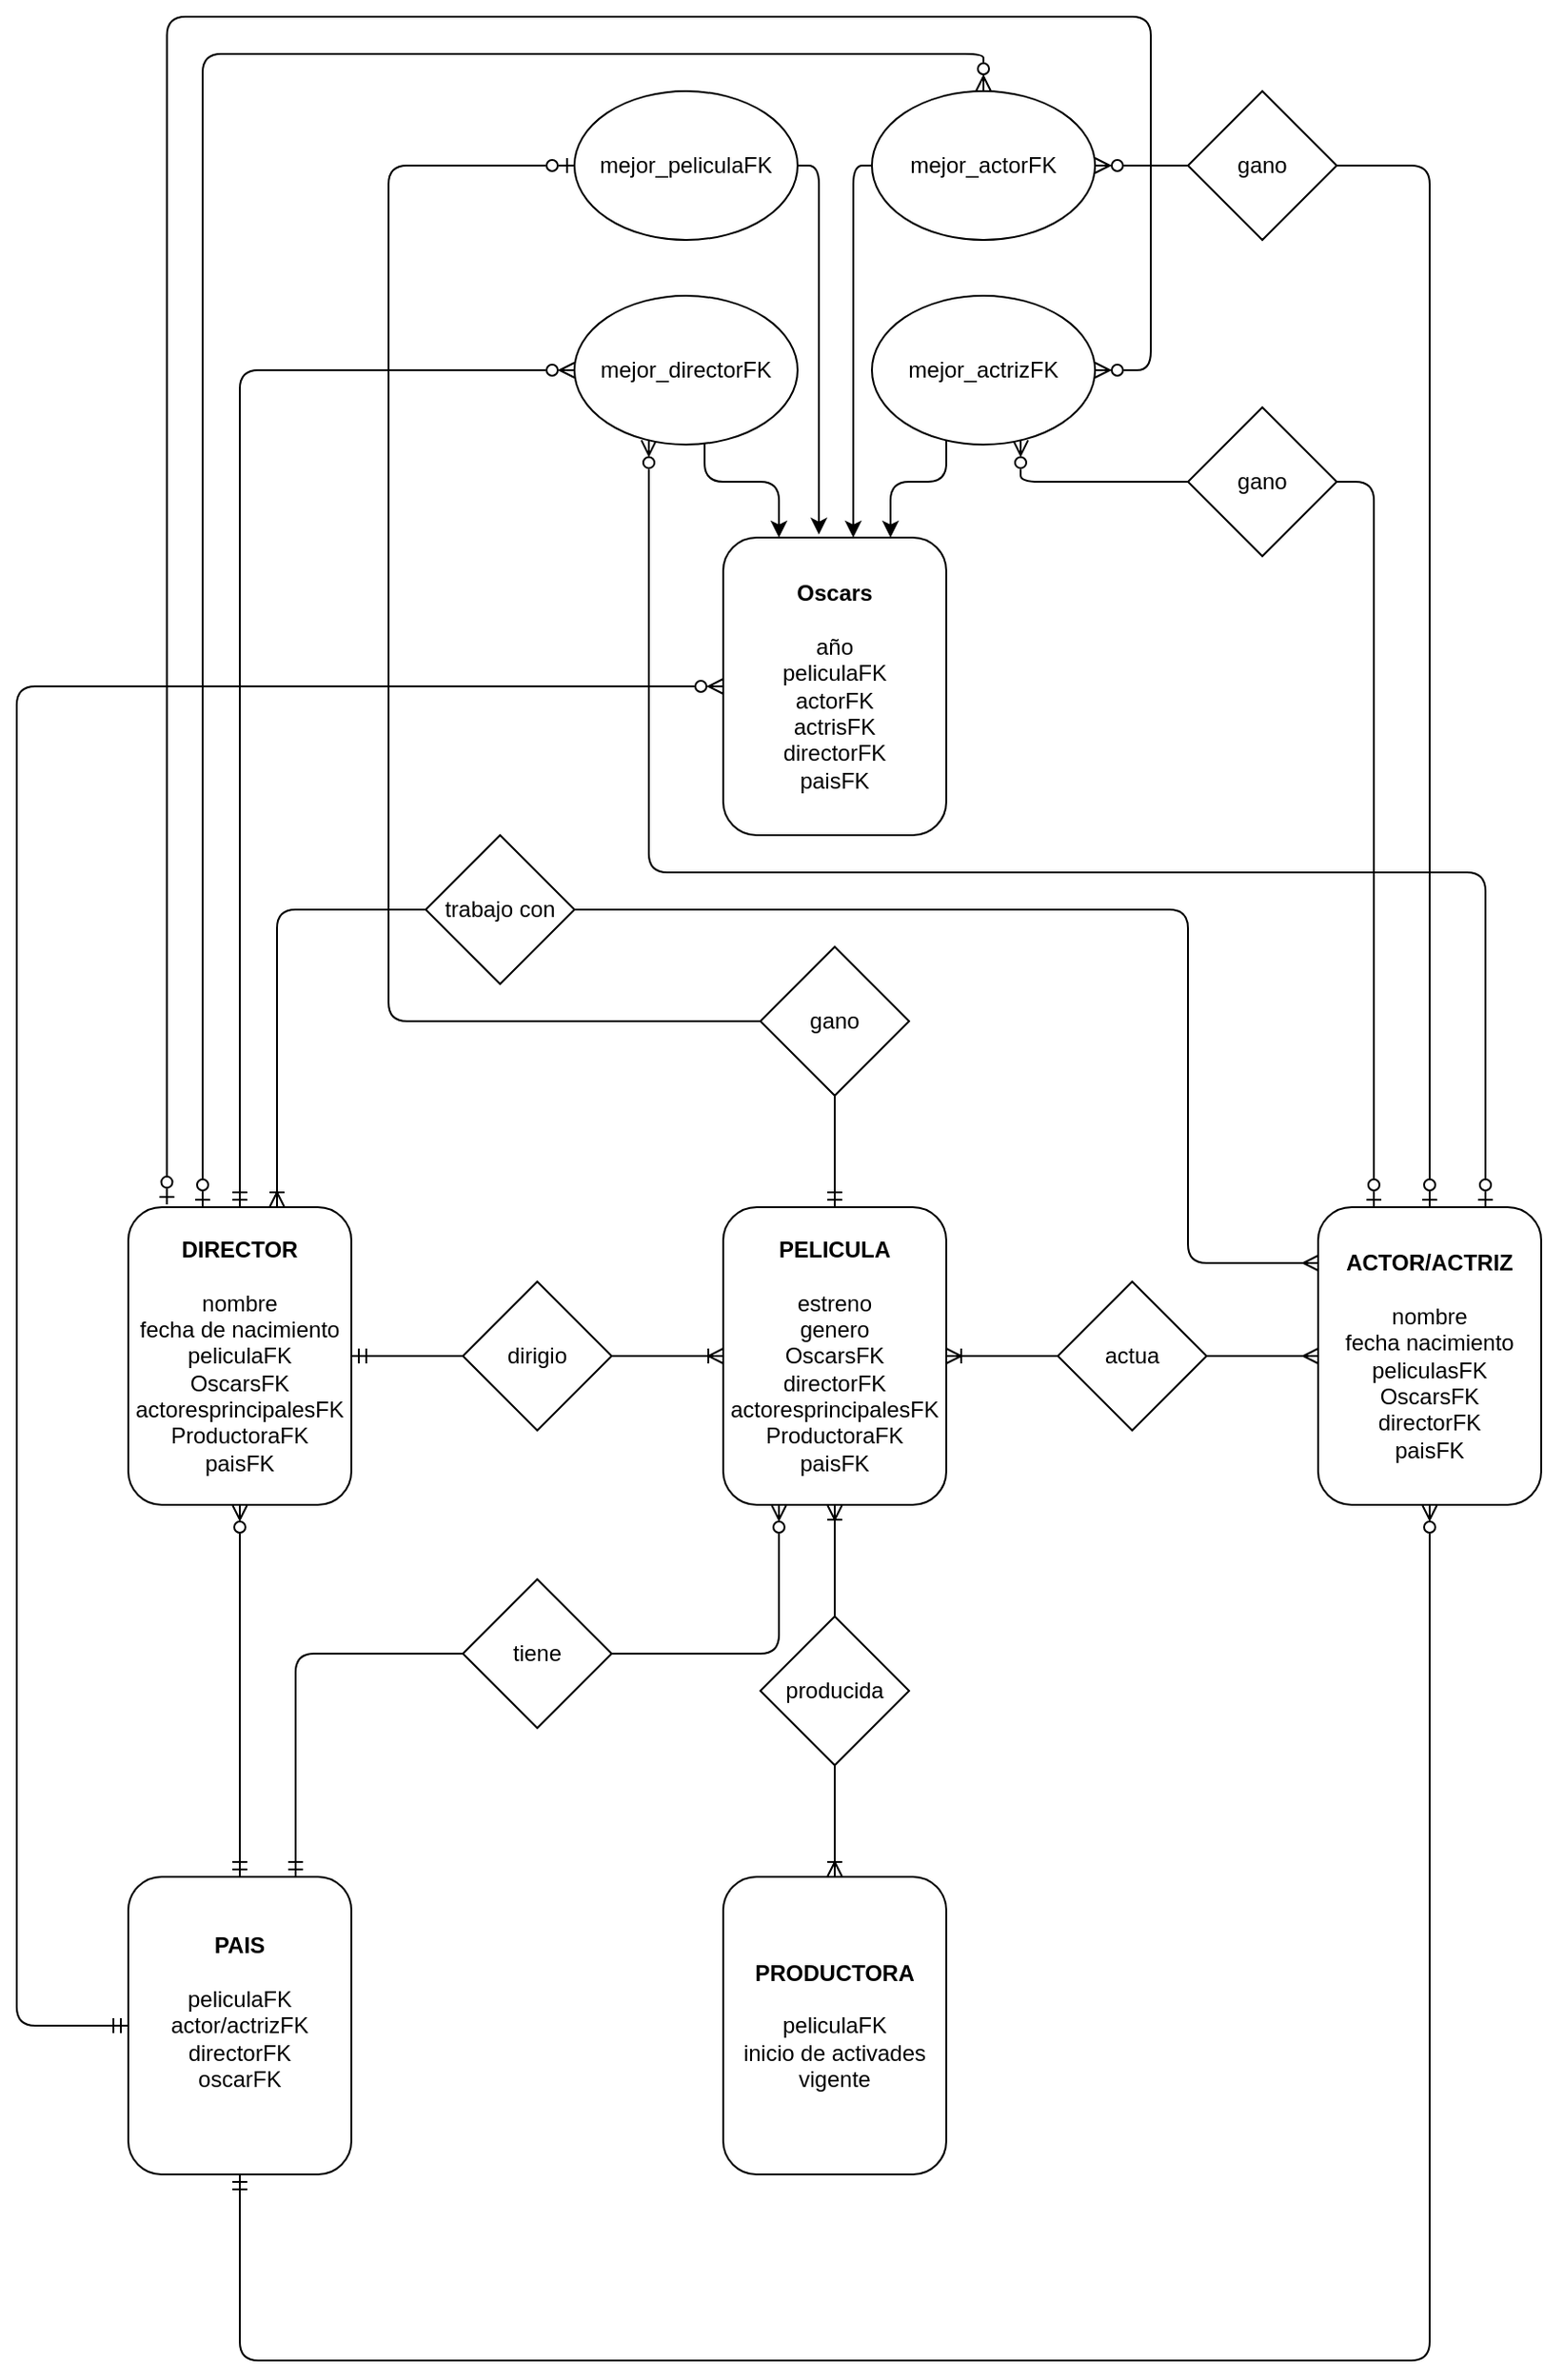 <mxfile version="24.6.4" type="github">
  <diagram name="Página-1" id="uxQamM1_208eMyhoLgmC">
    <mxGraphModel dx="1504" dy="1699" grid="1" gridSize="10" guides="1" tooltips="1" connect="1" arrows="1" fold="1" page="1" pageScale="1" pageWidth="827" pageHeight="1169" math="0" shadow="0">
      <root>
        <mxCell id="0" />
        <mxCell id="1" parent="0" />
        <mxCell id="vetR4PyFIzgfFQVkprIi-3" value="&lt;b&gt;PELICULA&lt;/b&gt;&lt;div&gt;&lt;b&gt;&lt;br&gt;&lt;/b&gt;&lt;/div&gt;&lt;div&gt;estreno&lt;/div&gt;&lt;div&gt;genero&lt;/div&gt;&lt;div&gt;OscarsFK&lt;/div&gt;&lt;div&gt;directorFK&lt;/div&gt;&lt;div&gt;actoresprincipalesFK&lt;/div&gt;&lt;div&gt;ProductoraFK&lt;/div&gt;&lt;div&gt;paisFK&lt;/div&gt;" style="rounded=1;whiteSpace=wrap;html=1;" vertex="1" parent="1">
          <mxGeometry x="320" y="320" width="120" height="160" as="geometry" />
        </mxCell>
        <mxCell id="vetR4PyFIzgfFQVkprIi-4" value="&lt;b&gt;PRODUCTORA&lt;/b&gt;&lt;div&gt;&lt;b&gt;&lt;br&gt;&lt;/b&gt;&lt;/div&gt;&lt;div&gt;peliculaFK&lt;/div&gt;&lt;div&gt;inicio de activades&lt;/div&gt;&lt;div&gt;vigente&lt;/div&gt;" style="rounded=1;whiteSpace=wrap;html=1;" vertex="1" parent="1">
          <mxGeometry x="320" y="680" width="120" height="160" as="geometry" />
        </mxCell>
        <mxCell id="vetR4PyFIzgfFQVkprIi-6" style="edgeStyle=orthogonalEdgeStyle;rounded=1;orthogonalLoop=1;jettySize=auto;html=1;entryX=0.5;entryY=1;entryDx=0;entryDy=0;curved=0;endArrow=ERoneToMany;endFill=0;" edge="1" parent="1" source="vetR4PyFIzgfFQVkprIi-5" target="vetR4PyFIzgfFQVkprIi-3">
          <mxGeometry relative="1" as="geometry" />
        </mxCell>
        <mxCell id="vetR4PyFIzgfFQVkprIi-7" style="edgeStyle=orthogonalEdgeStyle;rounded=1;orthogonalLoop=1;jettySize=auto;html=1;entryX=0.5;entryY=0;entryDx=0;entryDy=0;endArrow=ERoneToMany;endFill=0;curved=0;" edge="1" parent="1" source="vetR4PyFIzgfFQVkprIi-5" target="vetR4PyFIzgfFQVkprIi-4">
          <mxGeometry relative="1" as="geometry" />
        </mxCell>
        <mxCell id="vetR4PyFIzgfFQVkprIi-5" value="producida" style="rhombus;whiteSpace=wrap;html=1;" vertex="1" parent="1">
          <mxGeometry x="340" y="540" width="80" height="80" as="geometry" />
        </mxCell>
        <mxCell id="vetR4PyFIzgfFQVkprIi-8" value="&lt;b&gt;ACTOR/ACTRIZ&lt;/b&gt;&lt;br&gt;&lt;div&gt;&lt;br&gt;&lt;/div&gt;&lt;div&gt;nombre&lt;/div&gt;&lt;div&gt;fecha nacimiento&lt;/div&gt;&lt;div&gt;peliculasFK&lt;/div&gt;&lt;div&gt;OscarsFK&lt;/div&gt;&lt;div&gt;directorFK&lt;/div&gt;&lt;div&gt;paisFK&lt;/div&gt;" style="rounded=1;whiteSpace=wrap;html=1;" vertex="1" parent="1">
          <mxGeometry x="640" y="320" width="120" height="160" as="geometry" />
        </mxCell>
        <mxCell id="vetR4PyFIzgfFQVkprIi-10" style="edgeStyle=orthogonalEdgeStyle;rounded=1;orthogonalLoop=1;jettySize=auto;html=1;entryX=1;entryY=0.5;entryDx=0;entryDy=0;curved=0;endArrow=ERoneToMany;endFill=0;" edge="1" parent="1" source="vetR4PyFIzgfFQVkprIi-9" target="vetR4PyFIzgfFQVkprIi-3">
          <mxGeometry relative="1" as="geometry" />
        </mxCell>
        <mxCell id="vetR4PyFIzgfFQVkprIi-11" style="edgeStyle=orthogonalEdgeStyle;rounded=1;orthogonalLoop=1;jettySize=auto;html=1;entryX=0;entryY=0.5;entryDx=0;entryDy=0;curved=0;endArrow=ERmany;endFill=0;" edge="1" parent="1" source="vetR4PyFIzgfFQVkprIi-9" target="vetR4PyFIzgfFQVkprIi-8">
          <mxGeometry relative="1" as="geometry" />
        </mxCell>
        <mxCell id="vetR4PyFIzgfFQVkprIi-9" value="actua" style="rhombus;whiteSpace=wrap;html=1;" vertex="1" parent="1">
          <mxGeometry x="500" y="360" width="80" height="80" as="geometry" />
        </mxCell>
        <mxCell id="vetR4PyFIzgfFQVkprIi-12" value="&lt;b&gt;Oscars&lt;/b&gt;&lt;div&gt;&lt;b&gt;&lt;br&gt;&lt;/b&gt;&lt;/div&gt;&lt;div&gt;año&lt;/div&gt;&lt;div&gt;peliculaFK&lt;/div&gt;&lt;div&gt;actorFK&lt;/div&gt;&lt;div&gt;actrisFK&lt;/div&gt;&lt;div&gt;directorFK&lt;/div&gt;&lt;div&gt;paisFK&lt;/div&gt;" style="rounded=1;whiteSpace=wrap;html=1;" vertex="1" parent="1">
          <mxGeometry x="320" y="-40" width="120" height="160" as="geometry" />
        </mxCell>
        <mxCell id="vetR4PyFIzgfFQVkprIi-14" style="edgeStyle=orthogonalEdgeStyle;rounded=1;orthogonalLoop=1;jettySize=auto;html=1;curved=0;endArrow=ERzeroToOne;endFill=0;" edge="1" parent="1" source="vetR4PyFIzgfFQVkprIi-13" target="vetR4PyFIzgfFQVkprIi-19">
          <mxGeometry relative="1" as="geometry">
            <mxPoint x="380.0" y="130.0" as="targetPoint" />
            <Array as="points">
              <mxPoint x="140" y="220" />
              <mxPoint x="140" y="-240" />
            </Array>
          </mxGeometry>
        </mxCell>
        <mxCell id="vetR4PyFIzgfFQVkprIi-16" style="edgeStyle=orthogonalEdgeStyle;rounded=1;orthogonalLoop=1;jettySize=auto;html=1;curved=0;endArrow=ERmandOne;endFill=0;" edge="1" parent="1" source="vetR4PyFIzgfFQVkprIi-13" target="vetR4PyFIzgfFQVkprIi-3">
          <mxGeometry relative="1" as="geometry" />
        </mxCell>
        <mxCell id="vetR4PyFIzgfFQVkprIi-13" value="gano" style="rhombus;whiteSpace=wrap;html=1;" vertex="1" parent="1">
          <mxGeometry x="340" y="180" width="80" height="80" as="geometry" />
        </mxCell>
        <mxCell id="vetR4PyFIzgfFQVkprIi-22" style="edgeStyle=orthogonalEdgeStyle;rounded=1;orthogonalLoop=1;jettySize=auto;html=1;entryX=0.75;entryY=0;entryDx=0;entryDy=0;curved=0;" edge="1" parent="1" source="vetR4PyFIzgfFQVkprIi-17" target="vetR4PyFIzgfFQVkprIi-12">
          <mxGeometry relative="1" as="geometry">
            <Array as="points">
              <mxPoint x="440" y="-70" />
              <mxPoint x="410" y="-70" />
            </Array>
          </mxGeometry>
        </mxCell>
        <mxCell id="vetR4PyFIzgfFQVkprIi-43" style="edgeStyle=orthogonalEdgeStyle;rounded=1;orthogonalLoop=1;jettySize=auto;html=1;entryX=0.25;entryY=0;entryDx=0;entryDy=0;curved=0;startArrow=ERzeroToMany;startFill=0;endArrow=ERzeroToOne;endFill=0;" edge="1" parent="1" source="vetR4PyFIzgfFQVkprIi-17" target="vetR4PyFIzgfFQVkprIi-8">
          <mxGeometry relative="1" as="geometry">
            <Array as="points">
              <mxPoint x="480" y="-70" />
              <mxPoint x="670" y="-70" />
            </Array>
          </mxGeometry>
        </mxCell>
        <mxCell id="vetR4PyFIzgfFQVkprIi-17" value="mejor_actrizFK" style="ellipse;whiteSpace=wrap;html=1;" vertex="1" parent="1">
          <mxGeometry x="400" y="-170" width="120" height="80" as="geometry" />
        </mxCell>
        <mxCell id="vetR4PyFIzgfFQVkprIi-44" style="edgeStyle=orthogonalEdgeStyle;rounded=1;orthogonalLoop=1;jettySize=auto;html=1;entryX=0.5;entryY=0;entryDx=0;entryDy=0;curved=0;startArrow=ERzeroToMany;startFill=0;endArrow=ERzeroToOne;endFill=0;" edge="1" parent="1" source="vetR4PyFIzgfFQVkprIi-18" target="vetR4PyFIzgfFQVkprIi-8">
          <mxGeometry relative="1" as="geometry" />
        </mxCell>
        <mxCell id="vetR4PyFIzgfFQVkprIi-18" value="mejor_actorFK" style="ellipse;whiteSpace=wrap;html=1;" vertex="1" parent="1">
          <mxGeometry x="400" y="-280" width="120" height="80" as="geometry" />
        </mxCell>
        <mxCell id="vetR4PyFIzgfFQVkprIi-19" value="mejor_peliculaFK" style="ellipse;whiteSpace=wrap;html=1;" vertex="1" parent="1">
          <mxGeometry x="240" y="-280" width="120" height="80" as="geometry" />
        </mxCell>
        <mxCell id="vetR4PyFIzgfFQVkprIi-54" style="edgeStyle=orthogonalEdgeStyle;rounded=1;orthogonalLoop=1;jettySize=auto;html=1;entryX=0.75;entryY=0;entryDx=0;entryDy=0;curved=0;startArrow=ERzeroToMany;startFill=0;endArrow=ERzeroToOne;endFill=0;" edge="1" parent="1" source="vetR4PyFIzgfFQVkprIi-20" target="vetR4PyFIzgfFQVkprIi-8">
          <mxGeometry relative="1" as="geometry">
            <Array as="points">
              <mxPoint x="280" y="140" />
              <mxPoint x="730" y="140" />
            </Array>
          </mxGeometry>
        </mxCell>
        <mxCell id="vetR4PyFIzgfFQVkprIi-20" value="mejor_directorFK" style="ellipse;whiteSpace=wrap;html=1;" vertex="1" parent="1">
          <mxGeometry x="240" y="-170" width="120" height="80" as="geometry" />
        </mxCell>
        <mxCell id="vetR4PyFIzgfFQVkprIi-21" style="edgeStyle=orthogonalEdgeStyle;rounded=1;orthogonalLoop=1;jettySize=auto;html=1;entryX=0.25;entryY=0;entryDx=0;entryDy=0;curved=0;" edge="1" parent="1" source="vetR4PyFIzgfFQVkprIi-20" target="vetR4PyFIzgfFQVkprIi-12">
          <mxGeometry relative="1" as="geometry">
            <Array as="points">
              <mxPoint x="310" y="-70" />
              <mxPoint x="350" y="-70" />
            </Array>
          </mxGeometry>
        </mxCell>
        <mxCell id="vetR4PyFIzgfFQVkprIi-23" style="edgeStyle=orthogonalEdgeStyle;rounded=1;orthogonalLoop=1;jettySize=auto;html=1;entryX=0.429;entryY=-0.01;entryDx=0;entryDy=0;entryPerimeter=0;curved=0;" edge="1" parent="1" source="vetR4PyFIzgfFQVkprIi-19" target="vetR4PyFIzgfFQVkprIi-12">
          <mxGeometry relative="1" as="geometry">
            <Array as="points">
              <mxPoint x="372" y="-240" />
            </Array>
          </mxGeometry>
        </mxCell>
        <mxCell id="vetR4PyFIzgfFQVkprIi-25" style="edgeStyle=orthogonalEdgeStyle;rounded=1;orthogonalLoop=1;jettySize=auto;html=1;entryX=0.583;entryY=0;entryDx=0;entryDy=0;entryPerimeter=0;curved=0;" edge="1" parent="1" source="vetR4PyFIzgfFQVkprIi-18" target="vetR4PyFIzgfFQVkprIi-12">
          <mxGeometry relative="1" as="geometry">
            <Array as="points">
              <mxPoint x="390" y="-240" />
            </Array>
          </mxGeometry>
        </mxCell>
        <mxCell id="vetR4PyFIzgfFQVkprIi-40" style="edgeStyle=orthogonalEdgeStyle;rounded=1;orthogonalLoop=1;jettySize=auto;html=1;curved=0;endArrow=ERzeroToMany;endFill=0;startArrow=ERmandOne;startFill=0;" edge="1" parent="1" source="vetR4PyFIzgfFQVkprIi-26" target="vetR4PyFIzgfFQVkprIi-20">
          <mxGeometry relative="1" as="geometry">
            <Array as="points">
              <mxPoint x="60" y="-130" />
            </Array>
          </mxGeometry>
        </mxCell>
        <mxCell id="vetR4PyFIzgfFQVkprIi-41" style="edgeStyle=orthogonalEdgeStyle;rounded=1;orthogonalLoop=1;jettySize=auto;html=1;curved=0;endArrow=ERzeroToMany;endFill=0;startArrow=ERzeroToOne;startFill=0;" edge="1" parent="1" source="vetR4PyFIzgfFQVkprIi-26" target="vetR4PyFIzgfFQVkprIi-18">
          <mxGeometry relative="1" as="geometry">
            <Array as="points">
              <mxPoint x="40" y="-300" />
              <mxPoint x="460" y="-300" />
            </Array>
          </mxGeometry>
        </mxCell>
        <mxCell id="vetR4PyFIzgfFQVkprIi-26" value="&lt;b&gt;DIRECTOR&lt;/b&gt;&lt;br&gt;&lt;div&gt;&lt;b&gt;&lt;br&gt;&lt;/b&gt;&lt;/div&gt;&lt;div&gt;nombre&lt;/div&gt;&lt;div&gt;fecha de nacimiento&lt;/div&gt;&lt;div&gt;peliculaFK&lt;/div&gt;&lt;div&gt;OscarsFK&lt;/div&gt;&lt;div&gt;actoresprincipalesFK&lt;/div&gt;&lt;div&gt;ProductoraFK&lt;/div&gt;&lt;div&gt;paisFK&lt;/div&gt;" style="rounded=1;whiteSpace=wrap;html=1;" vertex="1" parent="1">
          <mxGeometry y="320" width="120" height="160" as="geometry" />
        </mxCell>
        <mxCell id="vetR4PyFIzgfFQVkprIi-28" style="edgeStyle=orthogonalEdgeStyle;rounded=1;orthogonalLoop=1;jettySize=auto;html=1;entryX=0;entryY=0.5;entryDx=0;entryDy=0;curved=0;endArrow=ERoneToMany;endFill=0;" edge="1" parent="1" source="vetR4PyFIzgfFQVkprIi-27" target="vetR4PyFIzgfFQVkprIi-3">
          <mxGeometry relative="1" as="geometry" />
        </mxCell>
        <mxCell id="vetR4PyFIzgfFQVkprIi-29" style="edgeStyle=orthogonalEdgeStyle;rounded=1;orthogonalLoop=1;jettySize=auto;html=1;curved=0;endArrow=ERmandOne;endFill=0;" edge="1" parent="1" source="vetR4PyFIzgfFQVkprIi-27" target="vetR4PyFIzgfFQVkprIi-26">
          <mxGeometry relative="1" as="geometry" />
        </mxCell>
        <mxCell id="vetR4PyFIzgfFQVkprIi-27" value="dirigio" style="rhombus;whiteSpace=wrap;html=1;" vertex="1" parent="1">
          <mxGeometry x="180" y="360" width="80" height="80" as="geometry" />
        </mxCell>
        <mxCell id="vetR4PyFIzgfFQVkprIi-31" style="edgeStyle=orthogonalEdgeStyle;rounded=1;orthogonalLoop=1;jettySize=auto;html=1;entryX=0.25;entryY=1;entryDx=0;entryDy=0;curved=0;endArrow=ERzeroToMany;endFill=0;" edge="1" parent="1" source="vetR4PyFIzgfFQVkprIi-33" target="vetR4PyFIzgfFQVkprIi-3">
          <mxGeometry relative="1" as="geometry">
            <Array as="points">
              <mxPoint x="350" y="560" />
            </Array>
          </mxGeometry>
        </mxCell>
        <mxCell id="vetR4PyFIzgfFQVkprIi-34" style="edgeStyle=orthogonalEdgeStyle;rounded=1;orthogonalLoop=1;jettySize=auto;html=1;entryX=0.5;entryY=1;entryDx=0;entryDy=0;endArrow=ERzeroToMany;endFill=0;startArrow=ERmandOne;startFill=0;" edge="1" parent="1" source="vetR4PyFIzgfFQVkprIi-30" target="vetR4PyFIzgfFQVkprIi-26">
          <mxGeometry relative="1" as="geometry" />
        </mxCell>
        <mxCell id="vetR4PyFIzgfFQVkprIi-35" style="edgeStyle=orthogonalEdgeStyle;rounded=1;orthogonalLoop=1;jettySize=auto;html=1;curved=0;endArrow=ERzeroToMany;endFill=0;startArrow=ERmandOne;startFill=0;" edge="1" parent="1" source="vetR4PyFIzgfFQVkprIi-30" target="vetR4PyFIzgfFQVkprIi-8">
          <mxGeometry relative="1" as="geometry">
            <Array as="points">
              <mxPoint x="60" y="940" />
              <mxPoint x="700" y="940" />
            </Array>
          </mxGeometry>
        </mxCell>
        <mxCell id="vetR4PyFIzgfFQVkprIi-36" style="edgeStyle=orthogonalEdgeStyle;rounded=1;orthogonalLoop=1;jettySize=auto;html=1;curved=0;startArrow=ERmandOne;startFill=0;endArrow=ERzeroToMany;endFill=0;" edge="1" parent="1" source="vetR4PyFIzgfFQVkprIi-30" target="vetR4PyFIzgfFQVkprIi-12">
          <mxGeometry relative="1" as="geometry">
            <Array as="points">
              <mxPoint x="-60" y="760" />
              <mxPoint x="-60" y="40" />
            </Array>
          </mxGeometry>
        </mxCell>
        <mxCell id="vetR4PyFIzgfFQVkprIi-30" value="&lt;b&gt;PAIS&lt;/b&gt;&lt;br&gt;&lt;div&gt;&lt;b&gt;&lt;br&gt;&lt;/b&gt;&lt;/div&gt;&lt;div&gt;peliculaFK&lt;/div&gt;&lt;div&gt;actor/actrizFK&lt;/div&gt;&lt;div&gt;directorFK&lt;/div&gt;&lt;div&gt;oscarFK&lt;/div&gt;&lt;div&gt;&lt;br&gt;&lt;/div&gt;" style="rounded=1;whiteSpace=wrap;html=1;" vertex="1" parent="1">
          <mxGeometry y="680" width="120" height="160" as="geometry" />
        </mxCell>
        <mxCell id="vetR4PyFIzgfFQVkprIi-53" style="edgeStyle=orthogonalEdgeStyle;rounded=1;orthogonalLoop=1;jettySize=auto;html=1;entryX=0.75;entryY=0;entryDx=0;entryDy=0;curved=0;endArrow=ERmandOne;endFill=0;" edge="1" parent="1" source="vetR4PyFIzgfFQVkprIi-33" target="vetR4PyFIzgfFQVkprIi-30">
          <mxGeometry relative="1" as="geometry">
            <Array as="points">
              <mxPoint x="90" y="560" />
            </Array>
          </mxGeometry>
        </mxCell>
        <mxCell id="vetR4PyFIzgfFQVkprIi-33" value="tiene" style="rhombus;whiteSpace=wrap;html=1;" vertex="1" parent="1">
          <mxGeometry x="180" y="520" width="80" height="80" as="geometry" />
        </mxCell>
        <mxCell id="vetR4PyFIzgfFQVkprIi-37" style="edgeStyle=orthogonalEdgeStyle;rounded=1;orthogonalLoop=1;jettySize=auto;html=1;curved=0;startArrow=ERoneToMany;startFill=0;endArrow=ERmany;endFill=0;" edge="1" parent="1" source="vetR4PyFIzgfFQVkprIi-26" target="vetR4PyFIzgfFQVkprIi-8">
          <mxGeometry relative="1" as="geometry">
            <Array as="points">
              <mxPoint x="80" y="160" />
              <mxPoint x="570" y="160" />
              <mxPoint x="570" y="350" />
            </Array>
          </mxGeometry>
        </mxCell>
        <mxCell id="vetR4PyFIzgfFQVkprIi-38" value="trabajo con" style="rhombus;whiteSpace=wrap;html=1;" vertex="1" parent="1">
          <mxGeometry x="160" y="120" width="80" height="80" as="geometry" />
        </mxCell>
        <mxCell id="vetR4PyFIzgfFQVkprIi-42" style="edgeStyle=orthogonalEdgeStyle;rounded=1;orthogonalLoop=1;jettySize=auto;html=1;entryX=0.173;entryY=-0.009;entryDx=0;entryDy=0;entryPerimeter=0;curved=0;endArrow=ERzeroToOne;endFill=0;startArrow=ERzeroToMany;startFill=0;" edge="1" parent="1" source="vetR4PyFIzgfFQVkprIi-17" target="vetR4PyFIzgfFQVkprIi-26">
          <mxGeometry relative="1" as="geometry">
            <Array as="points">
              <mxPoint x="550" y="-130" />
              <mxPoint x="550" y="-320" />
              <mxPoint x="21" y="-320" />
            </Array>
          </mxGeometry>
        </mxCell>
        <mxCell id="vetR4PyFIzgfFQVkprIi-50" value="gano" style="rhombus;whiteSpace=wrap;html=1;" vertex="1" parent="1">
          <mxGeometry x="570" y="-110" width="80" height="80" as="geometry" />
        </mxCell>
        <mxCell id="vetR4PyFIzgfFQVkprIi-51" value="gano" style="rhombus;whiteSpace=wrap;html=1;" vertex="1" parent="1">
          <mxGeometry x="570" y="-280" width="80" height="80" as="geometry" />
        </mxCell>
      </root>
    </mxGraphModel>
  </diagram>
</mxfile>
